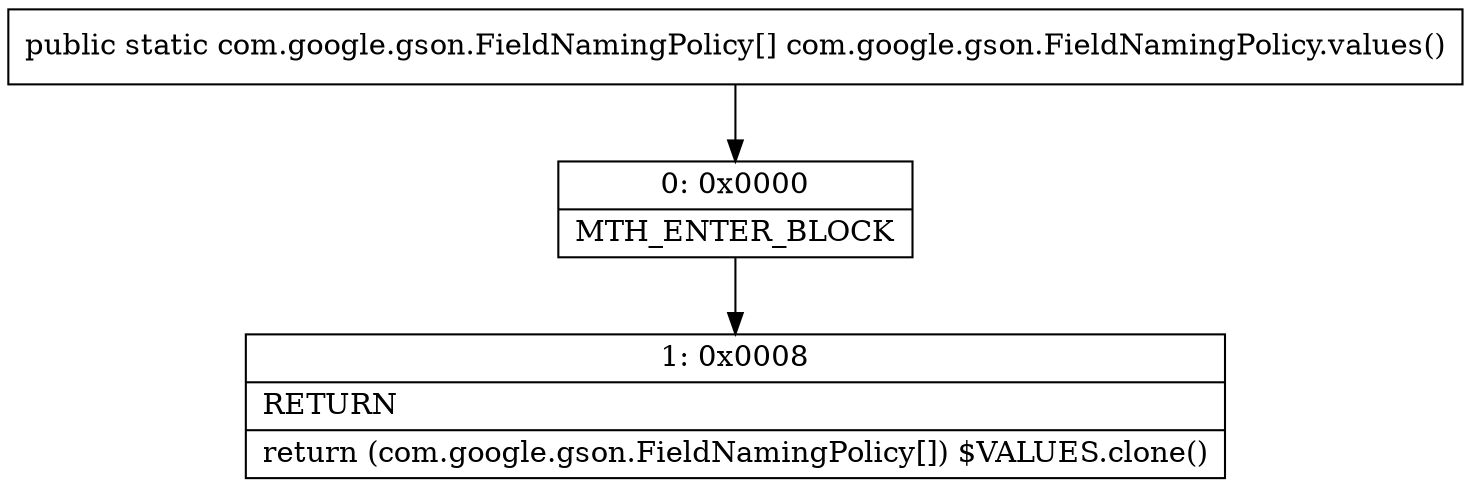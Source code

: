 digraph "CFG forcom.google.gson.FieldNamingPolicy.values()[Lcom\/google\/gson\/FieldNamingPolicy;" {
Node_0 [shape=record,label="{0\:\ 0x0000|MTH_ENTER_BLOCK\l}"];
Node_1 [shape=record,label="{1\:\ 0x0008|RETURN\l|return (com.google.gson.FieldNamingPolicy[]) $VALUES.clone()\l}"];
MethodNode[shape=record,label="{public static com.google.gson.FieldNamingPolicy[] com.google.gson.FieldNamingPolicy.values() }"];
MethodNode -> Node_0;
Node_0 -> Node_1;
}

